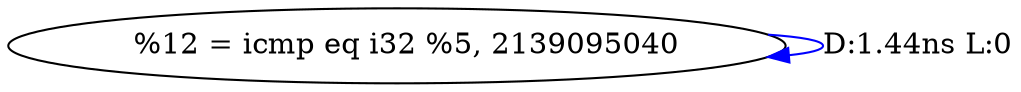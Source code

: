 digraph {
Node0x25455c0[label="  %12 = icmp eq i32 %5, 2139095040"];
Node0x25455c0 -> Node0x25455c0[label="D:1.44ns L:0",color=blue];
}
